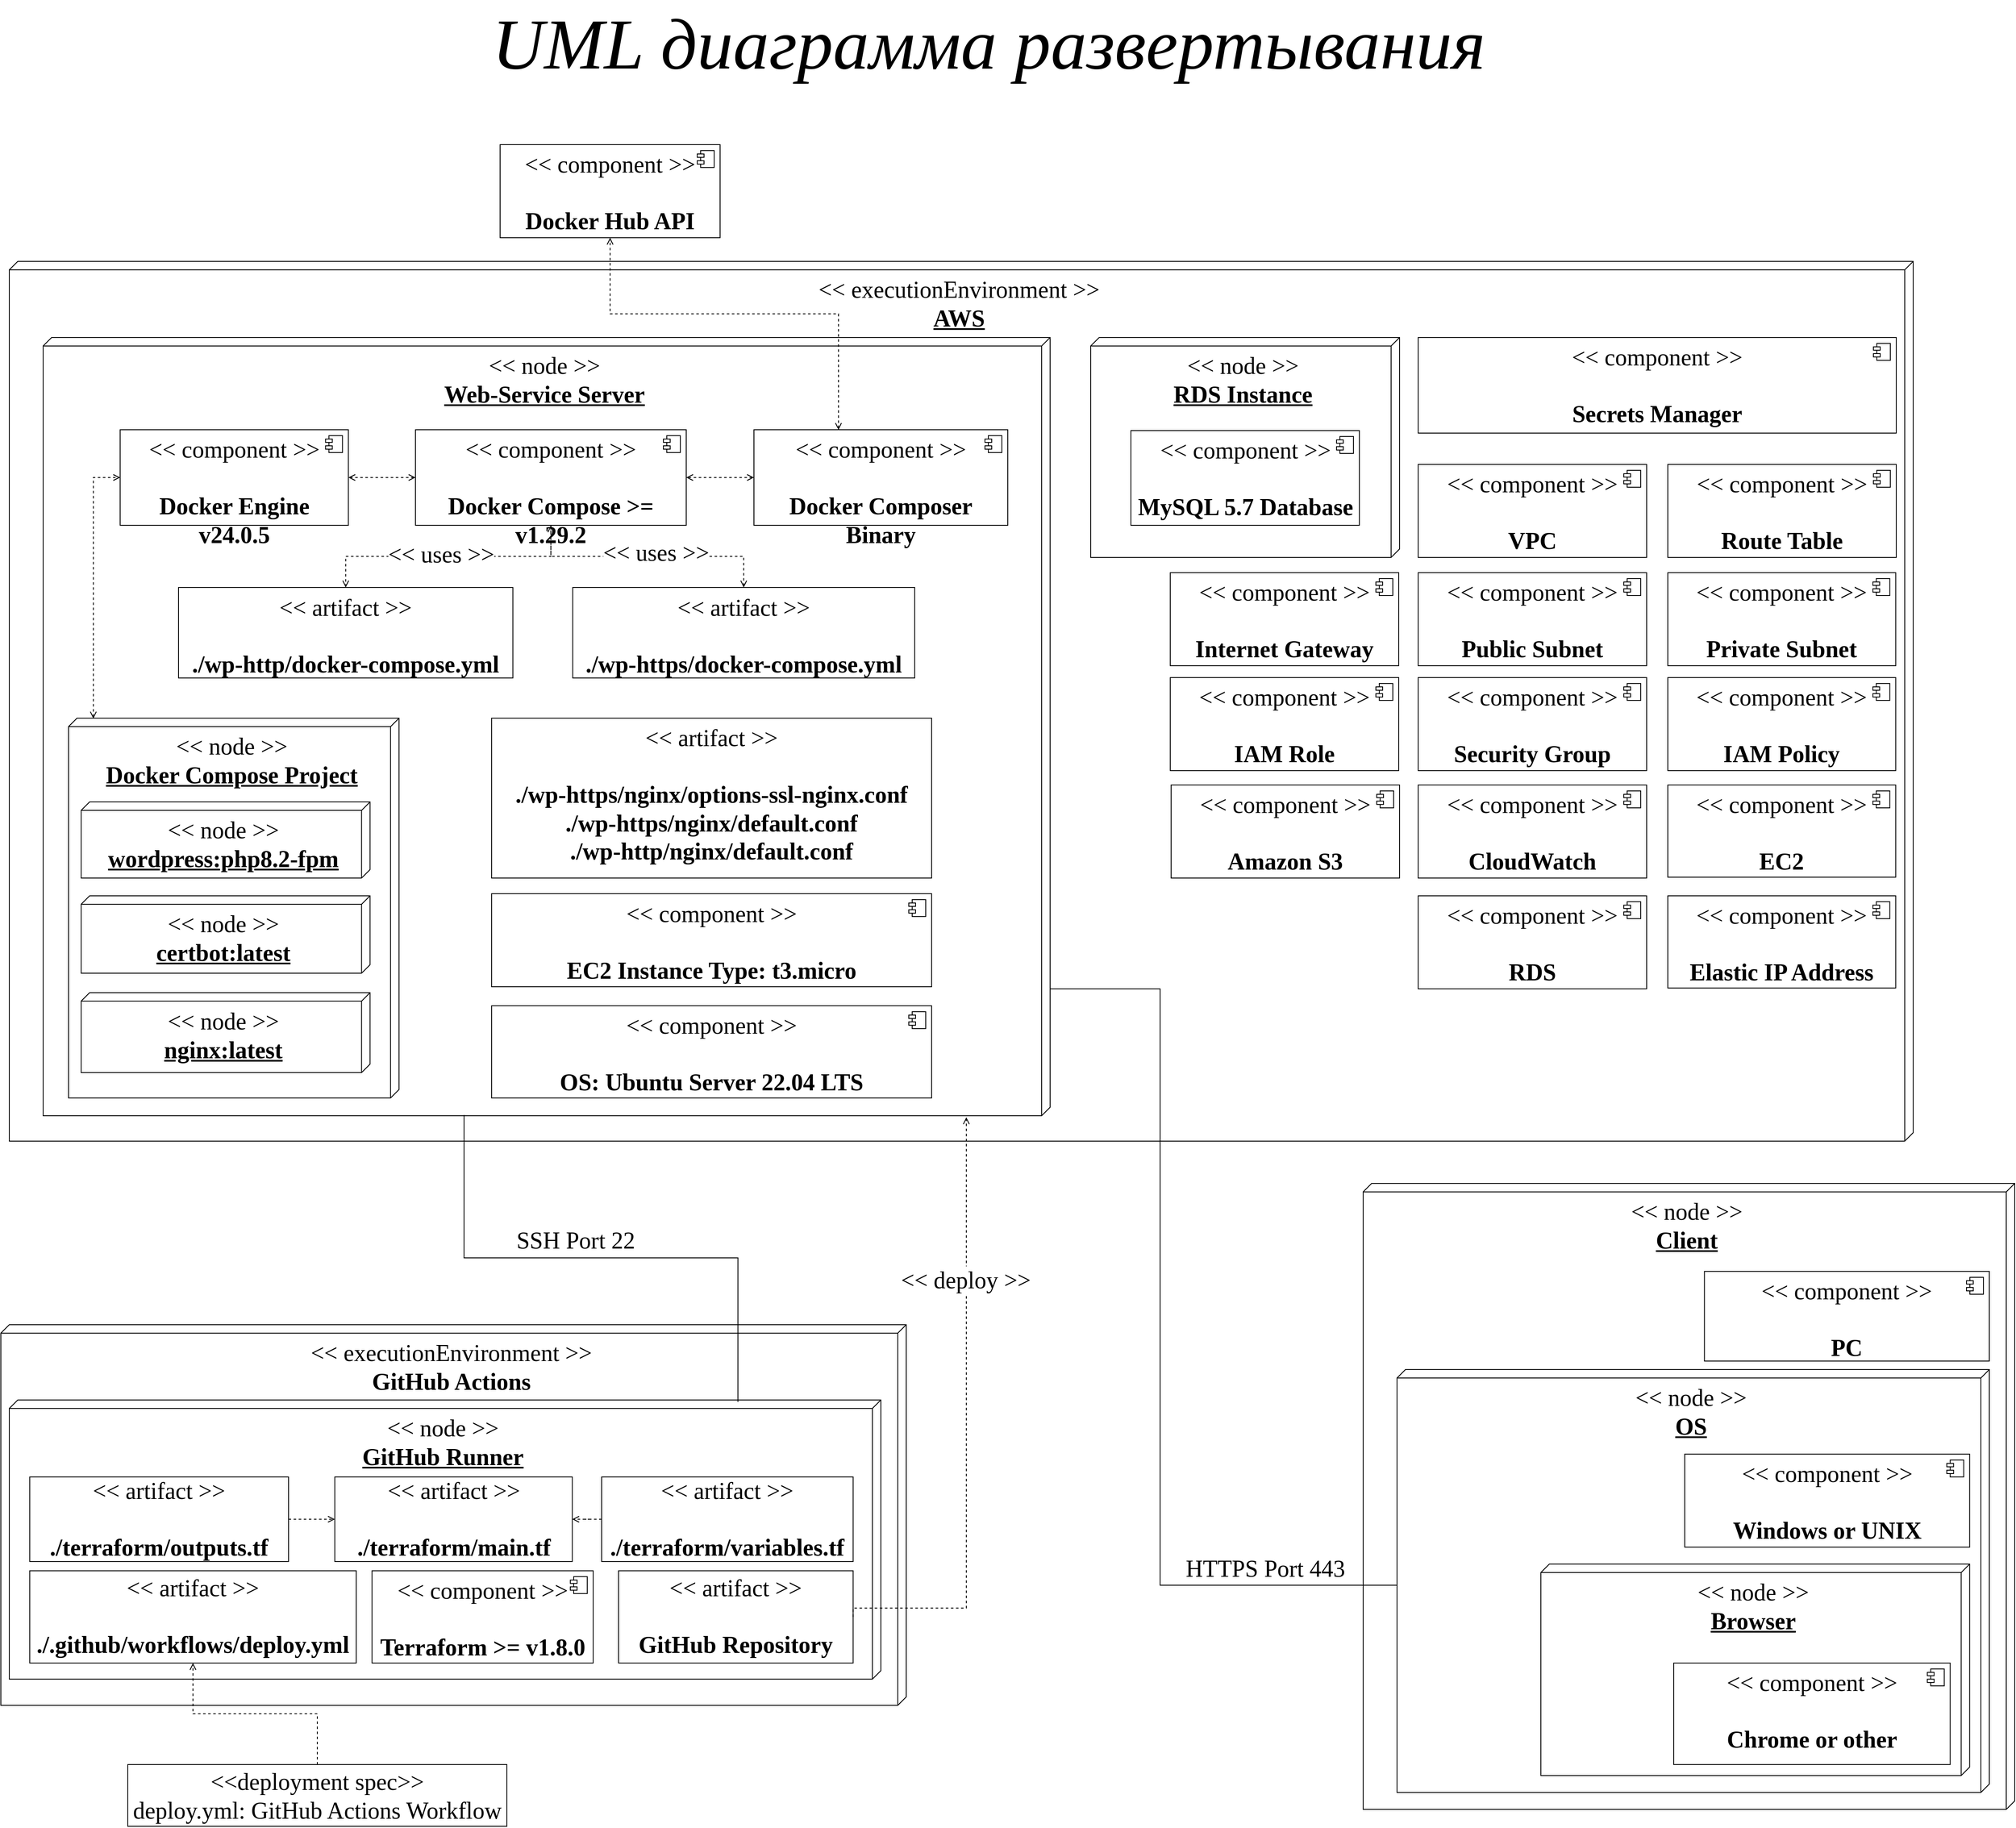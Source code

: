 <mxfile version="24.4.0" type="device">
  <diagram name="Страница — 1" id="VIXsuSBS1pq1h5ZDgpOF">
    <mxGraphModel dx="5371" dy="2189" grid="1" gridSize="10" guides="1" tooltips="1" connect="1" arrows="1" fold="1" page="1" pageScale="1" pageWidth="3300" pageHeight="2339" math="0" shadow="0">
      <root>
        <mxCell id="0" />
        <mxCell id="1" parent="0" />
        <mxCell id="cu2WuebdA3qUPu9hs7ft-30" value="&amp;lt;&amp;lt; executionEnvironment &amp;gt;&amp;gt;&lt;div style=&quot;font-size: 28px;&quot;&gt;&lt;b style=&quot;font-size: 28px;&quot;&gt;GitHub Actions&lt;/b&gt;&lt;/div&gt;" style="verticalAlign=top;align=center;shape=cube;size=10;direction=south;fontStyle=0;html=1;boundedLbl=1;spacingLeft=5;whiteSpace=wrap;fontFamily=GOST type B;fontSize=28;" parent="1" vertex="1">
          <mxGeometry x="483" y="1645" width="1070" height="450" as="geometry" />
        </mxCell>
        <mxCell id="cu2WuebdA3qUPu9hs7ft-31" value="&amp;lt;&amp;lt; node &amp;gt;&amp;gt;&lt;div style=&quot;font-size: 28px;&quot;&gt;&lt;b style=&quot;font-size: 28px;&quot;&gt;&lt;u style=&quot;font-size: 28px;&quot;&gt;GitHub Runner&lt;/u&gt;&lt;/b&gt;&lt;/div&gt;" style="verticalAlign=top;align=center;shape=cube;size=10;direction=south;html=1;boundedLbl=1;spacingLeft=5;whiteSpace=wrap;fontFamily=GOST type B;fontSize=28;" parent="cu2WuebdA3qUPu9hs7ft-30" vertex="1">
          <mxGeometry width="1030" height="330" relative="1" as="geometry">
            <mxPoint x="10" y="89" as="offset" />
          </mxGeometry>
        </mxCell>
        <mxCell id="cu2WuebdA3qUPu9hs7ft-32" value="&amp;lt;&amp;lt; artifact &amp;gt;&amp;gt;&lt;br style=&quot;font-size: 28px;&quot;&gt;&lt;br style=&quot;font-size: 28px;&quot;&gt;&lt;b style=&quot;font-size: 28px;&quot;&gt;./terraform/main.tf&lt;/b&gt;" style="html=1;align=center;verticalAlign=middle;dashed=0;whiteSpace=wrap;fontFamily=GOST type B;fontSize=28;" parent="cu2WuebdA3qUPu9hs7ft-30" vertex="1">
          <mxGeometry x="394.69" y="180" width="280.62" height="100" as="geometry" />
        </mxCell>
        <mxCell id="cu2WuebdA3qUPu9hs7ft-35" value="&amp;lt;&amp;lt; artifact &amp;gt;&amp;gt;&lt;br style=&quot;font-size: 28px;&quot;&gt;&lt;br style=&quot;font-size: 28px;&quot;&gt;&lt;b style=&quot;font-size: 28px;&quot;&gt;./terraform/outputs.tf&lt;/b&gt;" style="html=1;align=center;verticalAlign=middle;dashed=0;whiteSpace=wrap;fontFamily=GOST type B;fontSize=28;" parent="cu2WuebdA3qUPu9hs7ft-30" vertex="1">
          <mxGeometry x="34.15" y="180" width="305.85" height="100" as="geometry" />
        </mxCell>
        <mxCell id="cu2WuebdA3qUPu9hs7ft-36" value="&amp;lt;&amp;lt; artifact &amp;gt;&amp;gt;&lt;br style=&quot;font-size: 28px;&quot;&gt;&lt;br style=&quot;font-size: 28px;&quot;&gt;&lt;b style=&quot;font-size: 28px;&quot;&gt;./terraform/variables.tf&lt;/b&gt;" style="html=1;align=center;verticalAlign=middle;dashed=0;whiteSpace=wrap;fontFamily=GOST type B;fontSize=28;" parent="cu2WuebdA3qUPu9hs7ft-30" vertex="1">
          <mxGeometry x="710" y="180" width="297.23" height="100" as="geometry" />
        </mxCell>
        <mxCell id="cu2WuebdA3qUPu9hs7ft-37" value="&amp;lt;&amp;lt; artifact &amp;gt;&amp;gt;&lt;br style=&quot;font-size: 28px;&quot;&gt;&lt;br style=&quot;font-size: 28px;&quot;&gt;&lt;b style=&quot;font-size: 28px;&quot;&gt;./.github/workflows/deploy.yml&lt;/b&gt;" style="html=1;align=center;verticalAlign=middle;dashed=0;whiteSpace=wrap;fontFamily=GOST type B;fontSize=28;" parent="cu2WuebdA3qUPu9hs7ft-30" vertex="1">
          <mxGeometry x="34.15" y="290.9" width="385.85" height="109.1" as="geometry" />
        </mxCell>
        <mxCell id="cu2WuebdA3qUPu9hs7ft-38" style="edgeStyle=orthogonalEdgeStyle;rounded=0;orthogonalLoop=1;jettySize=auto;html=1;exitX=0;exitY=0.5;exitDx=0;exitDy=0;endArrow=open;endFill=0;dashed=1;fontFamily=GOST type B;fontSize=28;" parent="cu2WuebdA3qUPu9hs7ft-30" source="cu2WuebdA3qUPu9hs7ft-36" target="cu2WuebdA3qUPu9hs7ft-32" edge="1">
          <mxGeometry relative="1" as="geometry">
            <mxPoint x="497.907" y="461.286" as="sourcePoint" />
            <mxPoint x="497.907" y="323.247" as="targetPoint" />
          </mxGeometry>
        </mxCell>
        <mxCell id="cu2WuebdA3qUPu9hs7ft-39" style="edgeStyle=orthogonalEdgeStyle;rounded=0;orthogonalLoop=1;jettySize=auto;html=1;exitX=1;exitY=0.5;exitDx=0;exitDy=0;endArrow=open;endFill=0;dashed=1;entryX=0;entryY=0.5;entryDx=0;entryDy=0;fontFamily=GOST type B;fontSize=28;" parent="cu2WuebdA3qUPu9hs7ft-30" source="cu2WuebdA3qUPu9hs7ft-35" target="cu2WuebdA3qUPu9hs7ft-32" edge="1">
          <mxGeometry relative="1" as="geometry">
            <mxPoint x="726.173" y="214.349" as="sourcePoint" />
            <mxPoint x="676.24" y="214.349" as="targetPoint" />
          </mxGeometry>
        </mxCell>
        <mxCell id="cu2WuebdA3qUPu9hs7ft-50" value="&amp;lt;&amp;lt; artifact &amp;gt;&amp;gt;&lt;br style=&quot;font-size: 28px;&quot;&gt;&lt;br style=&quot;font-size: 28px;&quot;&gt;&lt;b style=&quot;font-size: 28px;&quot;&gt;GitHub Repository&lt;/b&gt;" style="html=1;align=center;verticalAlign=middle;dashed=0;whiteSpace=wrap;fontFamily=GOST type B;fontSize=28;" parent="cu2WuebdA3qUPu9hs7ft-30" vertex="1">
          <mxGeometry x="730" y="290.9" width="277.22" height="109.1" as="geometry" />
        </mxCell>
        <mxCell id="cu2WuebdA3qUPu9hs7ft-108" value="&amp;lt;&amp;lt; component &amp;gt;&amp;gt;&lt;div&gt;&lt;br&gt;&lt;div style=&quot;font-size: 28px;&quot;&gt;&lt;b style=&quot;font-size: 28px;&quot;&gt;Terraform &amp;gt;= v1.8.0&lt;/b&gt;&lt;/div&gt;&lt;/div&gt;" style="html=1;dropTarget=0;whiteSpace=wrap;fontFamily=GOST type B;fontSize=28;verticalAlign=top;" parent="cu2WuebdA3qUPu9hs7ft-30" vertex="1">
          <mxGeometry x="438.68" y="290.9" width="261.32" height="109.1" as="geometry" />
        </mxCell>
        <mxCell id="cu2WuebdA3qUPu9hs7ft-109" value="" style="shape=module;jettyWidth=8;jettyHeight=4;fontFamily=GOST type B;fontSize=28;verticalAlign=top;" parent="cu2WuebdA3qUPu9hs7ft-108" vertex="1">
          <mxGeometry x="1" width="20" height="20" relative="1" as="geometry">
            <mxPoint x="-27" y="7" as="offset" />
          </mxGeometry>
        </mxCell>
        <mxCell id="cu2WuebdA3qUPu9hs7ft-34" value="&amp;lt;&amp;lt;deployment spec&amp;gt;&amp;gt;&lt;br style=&quot;font-size: 28px;&quot;&gt;deploy.yml: GitHub Actions Workflow" style="html=1;align=center;verticalAlign=middle;dashed=0;whiteSpace=wrap;fontFamily=GOST type B;fontSize=28;" parent="1" vertex="1">
          <mxGeometry x="633" y="2165" width="448" height="73" as="geometry" />
        </mxCell>
        <mxCell id="cu2WuebdA3qUPu9hs7ft-33" style="edgeStyle=orthogonalEdgeStyle;rounded=0;orthogonalLoop=1;jettySize=auto;html=1;exitX=0.5;exitY=0;exitDx=0;exitDy=0;endArrow=open;endFill=0;dashed=1;fontSize=28;fontFamily=GOST type B;" parent="1" source="cu2WuebdA3qUPu9hs7ft-34" target="cu2WuebdA3qUPu9hs7ft-37" edge="1">
          <mxGeometry relative="1" as="geometry" />
        </mxCell>
        <mxCell id="cu2WuebdA3qUPu9hs7ft-111" value="&lt;font style=&quot;font-size: 28px;&quot;&gt;SSH Port 22&lt;/font&gt;" style="edgeLabel;html=1;align=center;verticalAlign=middle;resizable=0;points=[];fontSize=28;fontFamily=GOST type B;" parent="1" vertex="1" connectable="0">
          <mxGeometry x="1158.851" y="1540.0" as="geometry">
            <mxPoint x="3" y="5" as="offset" />
          </mxGeometry>
        </mxCell>
        <mxCell id="cu2WuebdA3qUPu9hs7ft-135" value="&amp;lt;&amp;lt; node &amp;gt;&amp;gt;&lt;div style=&quot;font-size: 28px;&quot;&gt;&lt;b style=&quot;font-size: 28px;&quot;&gt;&lt;u style=&quot;font-size: 28px;&quot;&gt;Client&lt;/u&gt;&lt;/b&gt;&lt;/div&gt;" style="verticalAlign=top;align=center;shape=cube;size=10;direction=south;html=1;boundedLbl=1;spacingLeft=5;whiteSpace=wrap;fontFamily=GOST type B;fontSize=28;" parent="1" vertex="1">
          <mxGeometry x="2093" y="1478" width="770" height="740" as="geometry" />
        </mxCell>
        <mxCell id="cu2WuebdA3qUPu9hs7ft-136" value="&amp;lt;&amp;lt; component &amp;gt;&amp;gt;&lt;div style=&quot;font-size: 28px;&quot;&gt;&lt;b style=&quot;font-size: 28px;&quot;&gt;&lt;br&gt;PC&lt;/b&gt;&lt;/div&gt;" style="html=1;dropTarget=0;whiteSpace=wrap;fontFamily=GOST type B;fontSize=28;verticalAlign=top;" parent="1" vertex="1">
          <mxGeometry x="2496.28" y="1582" width="336.72" height="106" as="geometry" />
        </mxCell>
        <mxCell id="cu2WuebdA3qUPu9hs7ft-137" value="" style="shape=module;jettyWidth=8;jettyHeight=4;fontFamily=GOST type B;fontSize=28;verticalAlign=top;" parent="cu2WuebdA3qUPu9hs7ft-136" vertex="1">
          <mxGeometry x="1" width="20" height="20" relative="1" as="geometry">
            <mxPoint x="-27" y="7" as="offset" />
          </mxGeometry>
        </mxCell>
        <mxCell id="cu2WuebdA3qUPu9hs7ft-138" value="&amp;lt;&amp;lt; node &amp;gt;&amp;gt;&lt;div style=&quot;font-size: 28px;&quot;&gt;&lt;b style=&quot;font-size: 28px;&quot;&gt;&lt;u style=&quot;font-size: 28px;&quot;&gt;OS&lt;/u&gt;&lt;/b&gt;&lt;/div&gt;" style="verticalAlign=top;align=center;shape=cube;size=10;direction=south;html=1;boundedLbl=1;spacingLeft=5;whiteSpace=wrap;fontFamily=GOST type B;fontSize=28;" parent="1" vertex="1">
          <mxGeometry x="2133" y="1698" width="700" height="500" as="geometry" />
        </mxCell>
        <mxCell id="cu2WuebdA3qUPu9hs7ft-139" value="&amp;lt;&amp;lt; component &amp;gt;&amp;gt;&lt;div&gt;&lt;br&gt;&lt;div style=&quot;font-size: 28px;&quot;&gt;&lt;b style=&quot;font-size: 28px;&quot;&gt;Windows or UNIX&lt;/b&gt;&lt;/div&gt;&lt;/div&gt;" style="html=1;dropTarget=0;whiteSpace=wrap;fontFamily=GOST type B;fontSize=28;verticalAlign=top;" parent="1" vertex="1">
          <mxGeometry x="2473" y="1798" width="336.72" height="110" as="geometry" />
        </mxCell>
        <mxCell id="cu2WuebdA3qUPu9hs7ft-140" value="" style="shape=module;jettyWidth=8;jettyHeight=4;fontFamily=GOST type B;fontSize=28;verticalAlign=top;" parent="cu2WuebdA3qUPu9hs7ft-139" vertex="1">
          <mxGeometry x="1" width="20" height="20" relative="1" as="geometry">
            <mxPoint x="-27" y="7" as="offset" />
          </mxGeometry>
        </mxCell>
        <mxCell id="cu2WuebdA3qUPu9hs7ft-141" value="&amp;lt;&amp;lt; node &amp;gt;&amp;gt;&lt;div style=&quot;font-size: 28px;&quot;&gt;&lt;b style=&quot;font-size: 28px;&quot;&gt;&lt;u style=&quot;font-size: 28px;&quot;&gt;Browser&lt;/u&gt;&lt;/b&gt;&lt;/div&gt;" style="verticalAlign=top;align=center;shape=cube;size=10;direction=south;html=1;boundedLbl=1;spacingLeft=5;whiteSpace=wrap;fontFamily=GOST type B;fontSize=28;" parent="1" vertex="1">
          <mxGeometry x="2303" y="1928" width="506.72" height="250" as="geometry" />
        </mxCell>
        <mxCell id="cu2WuebdA3qUPu9hs7ft-142" value="&amp;lt;&amp;lt; component &amp;gt;&amp;gt;&lt;div style=&quot;font-size: 28px;&quot;&gt;&lt;br&gt;&lt;/div&gt;&lt;div style=&quot;font-size: 28px;&quot;&gt;&lt;b&gt;Chrome or other&lt;/b&gt;&lt;/div&gt;" style="html=1;dropTarget=0;whiteSpace=wrap;fontFamily=GOST type B;fontSize=28;verticalAlign=top;" parent="1" vertex="1">
          <mxGeometry x="2460" y="2045" width="326.72" height="120" as="geometry" />
        </mxCell>
        <mxCell id="cu2WuebdA3qUPu9hs7ft-143" value="" style="shape=module;jettyWidth=8;jettyHeight=4;fontFamily=GOST type B;fontSize=28;verticalAlign=top;" parent="cu2WuebdA3qUPu9hs7ft-142" vertex="1">
          <mxGeometry x="1" width="20" height="20" relative="1" as="geometry">
            <mxPoint x="-27" y="7" as="offset" />
          </mxGeometry>
        </mxCell>
        <mxCell id="cu2WuebdA3qUPu9hs7ft-145" value="&lt;font style=&quot;font-size: 28px;&quot;&gt;HTTPS Port 443&lt;/font&gt;" style="edgeLabel;html=1;align=center;verticalAlign=middle;resizable=0;points=[];fontSize=28;fontFamily=GOST type B;" parent="1" vertex="1" connectable="0">
          <mxGeometry x="1993.001" y="1937.0" as="geometry">
            <mxPoint x="-16" y="-4" as="offset" />
          </mxGeometry>
        </mxCell>
        <mxCell id="cu2WuebdA3qUPu9hs7ft-184" value="&lt;font style=&quot;font-size: 85px;&quot;&gt;&lt;i style=&quot;font-size: 85px;&quot;&gt;&lt;span style=&quot;font-size: 85px;&quot;&gt;UML диаграмма развертывания&lt;/span&gt;&lt;/i&gt;&lt;/font&gt;" style="edgeLabel;html=1;align=center;verticalAlign=middle;resizable=0;points=[];fontSize=85;fontFamily=GOST type B;fontStyle=0" parent="1" vertex="1" connectable="0">
          <mxGeometry x="1650.001" y="130.0" as="geometry" />
        </mxCell>
        <mxCell id="bVE5dfZladMgN1b7Eggr-86" value="&amp;lt;&amp;lt; executionEnvironment &amp;gt;&amp;gt;&lt;div style=&quot;font-size: 28px;&quot;&gt;&lt;b style=&quot;font-size: 28px;&quot;&gt;&lt;u style=&quot;font-size: 28px;&quot;&gt;AWS&lt;/u&gt;&lt;/b&gt;&lt;/div&gt;" style="verticalAlign=top;align=center;shape=cube;size=10;direction=south;html=1;boundedLbl=1;spacingLeft=5;whiteSpace=wrap;fontFamily=GOST type B;fontSize=28;" parent="1" vertex="1">
          <mxGeometry x="493" y="388" width="2250" height="1040" as="geometry" />
        </mxCell>
        <mxCell id="bVE5dfZladMgN1b7Eggr-87" value="&amp;lt;&amp;lt; node &amp;gt;&amp;gt;&lt;div style=&quot;font-size: 28px;&quot;&gt;&lt;b style=&quot;font-size: 28px;&quot;&gt;&lt;u style=&quot;font-size: 28px;&quot;&gt;Web-Service Server&lt;/u&gt;&lt;/b&gt;&lt;/div&gt;" style="verticalAlign=top;align=center;shape=cube;size=10;direction=south;html=1;boundedLbl=1;spacingLeft=5;whiteSpace=wrap;fontFamily=GOST type B;fontSize=28;" parent="1" vertex="1">
          <mxGeometry x="533" y="478" width="1190" height="920" as="geometry" />
        </mxCell>
        <mxCell id="bVE5dfZladMgN1b7Eggr-88" value="&amp;lt;&amp;lt; component &amp;gt;&amp;gt;&lt;div&gt;&lt;br&gt;&lt;div style=&quot;&quot;&gt;&lt;b style=&quot;font-size: 28px;&quot;&gt;Docker Engine v&lt;/b&gt;&lt;span style=&quot;background-color: initial;&quot;&gt;&lt;b&gt;24.0.5&lt;/b&gt;&lt;/span&gt;&lt;/div&gt;&lt;/div&gt;" style="html=1;dropTarget=0;whiteSpace=wrap;fontFamily=GOST type B;fontSize=28;verticalAlign=top;" parent="1" vertex="1">
          <mxGeometry x="624" y="587" width="269.72" height="113" as="geometry" />
        </mxCell>
        <mxCell id="bVE5dfZladMgN1b7Eggr-89" value="" style="shape=module;jettyWidth=8;jettyHeight=4;fontFamily=GOST type B;fontSize=28;verticalAlign=top;" parent="bVE5dfZladMgN1b7Eggr-88" vertex="1">
          <mxGeometry x="1" width="20" height="20" relative="1" as="geometry">
            <mxPoint x="-27" y="7" as="offset" />
          </mxGeometry>
        </mxCell>
        <mxCell id="bVE5dfZladMgN1b7Eggr-90" value="&amp;lt;&amp;lt; component &amp;gt;&amp;gt;&lt;div&gt;&lt;br&gt;&lt;div style=&quot;&quot;&gt;&lt;b style=&quot;font-size: 28px;&quot;&gt;Docker Compose &amp;gt;= v&lt;/b&gt;&lt;span style=&quot;background-color: initial;&quot;&gt;&lt;b&gt;1.29.2&lt;/b&gt;&lt;/span&gt;&lt;/div&gt;&lt;/div&gt;" style="html=1;dropTarget=0;whiteSpace=wrap;fontFamily=GOST type B;fontSize=28;verticalAlign=top;" parent="1" vertex="1">
          <mxGeometry x="973" y="587" width="320" height="113" as="geometry" />
        </mxCell>
        <mxCell id="bVE5dfZladMgN1b7Eggr-91" value="" style="shape=module;jettyWidth=8;jettyHeight=4;fontFamily=GOST type B;fontSize=28;verticalAlign=top;" parent="bVE5dfZladMgN1b7Eggr-90" vertex="1">
          <mxGeometry x="1" width="20" height="20" relative="1" as="geometry">
            <mxPoint x="-27" y="7" as="offset" />
          </mxGeometry>
        </mxCell>
        <mxCell id="bVE5dfZladMgN1b7Eggr-92" value="&amp;lt;&amp;lt; component &amp;gt;&amp;gt;&lt;div&gt;&lt;br&gt;&lt;div style=&quot;font-size: 28px;&quot;&gt;&lt;b style=&quot;font-size: 28px;&quot;&gt;Docker Composer Binary&lt;/b&gt;&lt;/div&gt;&lt;/div&gt;" style="html=1;dropTarget=0;whiteSpace=wrap;fontFamily=GOST type B;fontSize=28;verticalAlign=top;" parent="1" vertex="1">
          <mxGeometry x="1373" y="587" width="300" height="113" as="geometry" />
        </mxCell>
        <mxCell id="bVE5dfZladMgN1b7Eggr-93" value="" style="shape=module;jettyWidth=8;jettyHeight=4;fontFamily=GOST type B;fontSize=28;verticalAlign=top;" parent="bVE5dfZladMgN1b7Eggr-92" vertex="1">
          <mxGeometry x="1" width="20" height="20" relative="1" as="geometry">
            <mxPoint x="-27" y="7" as="offset" />
          </mxGeometry>
        </mxCell>
        <mxCell id="bVE5dfZladMgN1b7Eggr-94" value="&amp;lt;&amp;lt; artifact &amp;gt;&amp;gt;&lt;br style=&quot;font-size: 28px;&quot;&gt;&lt;br style=&quot;font-size: 28px;&quot;&gt;&lt;b style=&quot;font-size: 28px;&quot;&gt;./wp-https/docker-compose.yml&lt;/b&gt;" style="html=1;align=center;verticalAlign=top;dashed=0;whiteSpace=wrap;fontFamily=GOST type B;fontSize=28;" parent="1" vertex="1">
          <mxGeometry x="1158.85" y="773.5" width="404.15" height="107" as="geometry" />
        </mxCell>
        <mxCell id="bVE5dfZladMgN1b7Eggr-95" value="&amp;lt;&amp;lt; artifact &amp;gt;&amp;gt;&lt;br style=&quot;font-size: 28px;&quot;&gt;&lt;br style=&quot;font-size: 28px;&quot;&gt;&lt;b style=&quot;font-size: 28px;&quot;&gt;./wp-http/docker-compose.yml&lt;/b&gt;" style="html=1;align=center;verticalAlign=top;dashed=0;whiteSpace=wrap;fontFamily=GOST type B;fontSize=28;" parent="1" vertex="1">
          <mxGeometry x="693" y="773.5" width="395.13" height="107" as="geometry" />
        </mxCell>
        <mxCell id="bVE5dfZladMgN1b7Eggr-96" style="edgeStyle=orthogonalEdgeStyle;rounded=0;orthogonalLoop=1;jettySize=auto;html=1;exitX=0.5;exitY=1;exitDx=0;exitDy=0;endArrow=open;endFill=0;dashed=1;entryX=0.5;entryY=0;entryDx=0;entryDy=0;fontSize=28;fontFamily=GOST type B;" parent="1" source="bVE5dfZladMgN1b7Eggr-90" target="bVE5dfZladMgN1b7Eggr-95" edge="1">
          <mxGeometry relative="1" as="geometry">
            <mxPoint x="369.233" y="1439" as="sourcePoint" />
            <mxPoint x="705.833" y="819" as="targetPoint" />
          </mxGeometry>
        </mxCell>
        <mxCell id="bVE5dfZladMgN1b7Eggr-97" style="edgeStyle=orthogonalEdgeStyle;rounded=0;orthogonalLoop=1;jettySize=auto;html=1;exitX=0.5;exitY=1;exitDx=0;exitDy=0;endArrow=open;endFill=0;dashed=1;entryX=0.5;entryY=0;entryDx=0;entryDy=0;fontSize=28;fontFamily=GOST type B;startArrow=open;startFill=0;" parent="1" source="bVE5dfZladMgN1b7Eggr-90" target="bVE5dfZladMgN1b7Eggr-94" edge="1">
          <mxGeometry relative="1" as="geometry">
            <mxPoint x="1036.573" y="729" as="sourcePoint" />
            <mxPoint x="935.659" y="809" as="targetPoint" />
          </mxGeometry>
        </mxCell>
        <mxCell id="bVE5dfZladMgN1b7Eggr-98" value="&lt;font style=&quot;font-size: 28px;&quot;&gt;&amp;lt;&amp;lt; uses &amp;gt;&amp;gt;&lt;/font&gt;" style="edgeLabel;html=1;align=center;verticalAlign=middle;resizable=0;points=[];fontSize=28;fontFamily=GOST type B;" parent="bVE5dfZladMgN1b7Eggr-97" vertex="1" connectable="0">
          <mxGeometry x="-0.294" relative="1" as="geometry">
            <mxPoint x="-200" y="-3" as="offset" />
          </mxGeometry>
        </mxCell>
        <mxCell id="bVE5dfZladMgN1b7Eggr-99" style="edgeStyle=orthogonalEdgeStyle;rounded=0;orthogonalLoop=1;jettySize=auto;html=1;endArrow=open;endFill=0;dashed=1;fontSize=28;fontFamily=GOST type B;startArrow=open;startFill=0;" parent="1" source="bVE5dfZladMgN1b7Eggr-90" target="bVE5dfZladMgN1b7Eggr-88" edge="1">
          <mxGeometry relative="1" as="geometry">
            <mxPoint x="1036.573" y="729" as="sourcePoint" />
            <mxPoint x="935.659" y="809" as="targetPoint" />
          </mxGeometry>
        </mxCell>
        <mxCell id="bVE5dfZladMgN1b7Eggr-100" style="edgeStyle=orthogonalEdgeStyle;rounded=0;orthogonalLoop=1;jettySize=auto;html=1;endArrow=open;endFill=0;dashed=1;exitX=0;exitY=0.5;exitDx=0;exitDy=0;fontSize=28;fontFamily=GOST type B;startArrow=open;startFill=0;" parent="1" source="bVE5dfZladMgN1b7Eggr-92" target="bVE5dfZladMgN1b7Eggr-90" edge="1">
          <mxGeometry relative="1" as="geometry">
            <mxPoint x="1212.361" y="639" as="sourcePoint" />
            <mxPoint x="1212.361" y="407" as="targetPoint" />
          </mxGeometry>
        </mxCell>
        <mxCell id="bVE5dfZladMgN1b7Eggr-101" value="&amp;lt;&amp;lt; node&amp;nbsp;&amp;gt;&amp;gt;&lt;div style=&quot;font-size: 28px;&quot;&gt;&lt;b style=&quot;font-size: 28px;&quot;&gt;&lt;u style=&quot;font-size: 28px;&quot;&gt;Docker Compose Project&lt;/u&gt;&lt;/b&gt;&lt;/div&gt;" style="verticalAlign=top;align=center;shape=cube;size=10;direction=south;html=1;boundedLbl=1;spacingLeft=5;whiteSpace=wrap;fontFamily=GOST type B;fontSize=28;" parent="1" vertex="1">
          <mxGeometry x="563" y="928" width="390.58" height="449" as="geometry" />
        </mxCell>
        <mxCell id="bVE5dfZladMgN1b7Eggr-102" value="&amp;lt;&amp;lt; node &amp;gt;&amp;gt;&lt;div style=&quot;font-size: 28px;&quot;&gt;&lt;b style=&quot;font-size: 28px;&quot;&gt;&lt;u style=&quot;font-size: 28px;&quot;&gt;wordpress:php8.2-fpm&lt;/u&gt;&lt;/b&gt;&lt;/div&gt;" style="verticalAlign=top;align=center;shape=cube;size=10;direction=south;html=1;boundedLbl=1;spacingLeft=5;whiteSpace=wrap;fontFamily=GOST type B;fontSize=28;" parent="1" vertex="1">
          <mxGeometry x="577.9" y="1027" width="341.4" height="90" as="geometry" />
        </mxCell>
        <mxCell id="bVE5dfZladMgN1b7Eggr-103" value="&amp;lt;&amp;lt; node&amp;nbsp;&amp;gt;&amp;gt;&lt;div style=&quot;font-size: 28px;&quot;&gt;&lt;b style=&quot;font-size: 28px;&quot;&gt;&lt;u style=&quot;font-size: 28px;&quot;&gt;certbot:latest&lt;/u&gt;&lt;/b&gt;&lt;/div&gt;" style="verticalAlign=top;align=center;shape=cube;size=10;direction=south;html=1;boundedLbl=1;spacingLeft=5;whiteSpace=wrap;fontFamily=GOST type B;fontSize=28;" parent="1" vertex="1">
          <mxGeometry x="577.9" y="1138" width="341.4" height="91.5" as="geometry" />
        </mxCell>
        <mxCell id="bVE5dfZladMgN1b7Eggr-104" value="&amp;lt;&amp;lt; node&amp;nbsp;&amp;gt;&amp;gt;&lt;div style=&quot;font-size: 28px;&quot;&gt;&lt;b style=&quot;font-size: 28px;&quot;&gt;&lt;u style=&quot;font-size: 28px;&quot;&gt;nginx:latest&lt;/u&gt;&lt;/b&gt;&lt;/div&gt;" style="verticalAlign=top;align=center;shape=cube;size=10;direction=south;html=1;boundedLbl=1;spacingLeft=5;whiteSpace=wrap;fontFamily=GOST type B;fontSize=28;" parent="1" vertex="1">
          <mxGeometry x="577.9" y="1252.5" width="341.4" height="94.5" as="geometry" />
        </mxCell>
        <mxCell id="bVE5dfZladMgN1b7Eggr-105" style="edgeStyle=orthogonalEdgeStyle;rounded=0;orthogonalLoop=1;jettySize=auto;html=1;endArrow=open;endFill=0;dashed=1;exitX=0.001;exitY=0.925;exitDx=0;exitDy=0;exitPerimeter=0;fontSize=28;fontFamily=GOST type B;entryX=0;entryY=0.5;entryDx=0;entryDy=0;startArrow=open;startFill=0;" parent="1" source="bVE5dfZladMgN1b7Eggr-101" target="bVE5dfZladMgN1b7Eggr-88" edge="1">
          <mxGeometry relative="1" as="geometry">
            <mxPoint x="824.978" y="899" as="sourcePoint" />
            <mxPoint x="783" y="678" as="targetPoint" />
            <Array as="points" />
          </mxGeometry>
        </mxCell>
        <mxCell id="bVE5dfZladMgN1b7Eggr-106" value="&amp;lt;&amp;lt; component &amp;gt;&amp;gt;&lt;br style=&quot;font-size: 28px;&quot;&gt;&lt;br style=&quot;font-size: 28px;&quot;&gt;&lt;div style=&quot;font-size: 28px;&quot;&gt;&lt;b style=&quot;font-size: 28px;&quot;&gt;EC2 Instance Type: t3.micro&lt;/b&gt;&lt;/div&gt;" style="html=1;dropTarget=0;whiteSpace=wrap;fontFamily=GOST type B;fontSize=28;verticalAlign=top;" parent="1" vertex="1">
          <mxGeometry x="1063" y="1135.5" width="520" height="110" as="geometry" />
        </mxCell>
        <mxCell id="bVE5dfZladMgN1b7Eggr-107" value="" style="shape=module;jettyWidth=8;jettyHeight=4;fontFamily=GOST type B;fontSize=28;verticalAlign=top;" parent="bVE5dfZladMgN1b7Eggr-106" vertex="1">
          <mxGeometry x="1" width="20" height="20" relative="1" as="geometry">
            <mxPoint x="-27" y="7" as="offset" />
          </mxGeometry>
        </mxCell>
        <mxCell id="bVE5dfZladMgN1b7Eggr-108" value="&amp;lt;&amp;lt; component &amp;gt;&amp;gt;&lt;br style=&quot;font-size: 28px;&quot;&gt;&lt;br style=&quot;font-size: 28px;&quot;&gt;&lt;div style=&quot;font-size: 28px;&quot;&gt;&lt;b style=&quot;font-size: 28px;&quot;&gt;OS: Ubuntu Server 22.04 LTS&lt;/b&gt;&lt;/div&gt;" style="html=1;dropTarget=0;whiteSpace=wrap;fontFamily=GOST type B;fontSize=28;verticalAlign=top;" parent="1" vertex="1">
          <mxGeometry x="1063" y="1268" width="520" height="109" as="geometry" />
        </mxCell>
        <mxCell id="bVE5dfZladMgN1b7Eggr-109" value="" style="shape=module;jettyWidth=8;jettyHeight=4;fontFamily=GOST type B;fontSize=28;verticalAlign=top;" parent="bVE5dfZladMgN1b7Eggr-108" vertex="1">
          <mxGeometry x="1" width="20" height="20" relative="1" as="geometry">
            <mxPoint x="-27" y="7" as="offset" />
          </mxGeometry>
        </mxCell>
        <mxCell id="bVE5dfZladMgN1b7Eggr-110" value="&lt;font style=&quot;font-size: 28px;&quot;&gt;&amp;lt;&amp;lt; uses &amp;gt;&amp;gt;&lt;/font&gt;" style="edgeLabel;html=1;align=center;verticalAlign=middle;resizable=0;points=[];fontSize=28;fontFamily=GOST type B;" parent="1" vertex="1" connectable="0">
          <mxGeometry x="1256.499" y="731.48" as="geometry" />
        </mxCell>
        <mxCell id="bVE5dfZladMgN1b7Eggr-112" value="&amp;lt;&amp;lt; node &amp;gt;&amp;gt;&lt;div style=&quot;font-size: 28px;&quot;&gt;&lt;b style=&quot;font-size: 28px;&quot;&gt;&lt;u style=&quot;font-size: 28px;&quot;&gt;RDS Instance&lt;/u&gt;&lt;/b&gt;&lt;/div&gt;" style="verticalAlign=top;align=center;shape=cube;size=10;direction=south;html=1;boundedLbl=1;spacingLeft=5;whiteSpace=wrap;fontFamily=GOST type B;fontSize=28;" parent="1" vertex="1">
          <mxGeometry x="1771" y="478" width="365" height="260" as="geometry" />
        </mxCell>
        <mxCell id="bVE5dfZladMgN1b7Eggr-113" value="&amp;lt;&amp;lt; component &amp;gt;&amp;gt;&lt;div&gt;&lt;br&gt;&lt;div style=&quot;font-size: 28px;&quot;&gt;&lt;b style=&quot;font-size: 28px;&quot;&gt;Docker Hub API&lt;/b&gt;&lt;/div&gt;&lt;/div&gt;" style="html=1;dropTarget=0;whiteSpace=wrap;fontFamily=GOST type B;fontSize=28;verticalAlign=top;" parent="1" vertex="1">
          <mxGeometry x="1073.0" y="250" width="260" height="110" as="geometry" />
        </mxCell>
        <mxCell id="bVE5dfZladMgN1b7Eggr-114" value="" style="shape=module;jettyWidth=8;jettyHeight=4;fontFamily=GOST type B;fontSize=28;verticalAlign=top;" parent="bVE5dfZladMgN1b7Eggr-113" vertex="1">
          <mxGeometry x="1" width="20" height="20" relative="1" as="geometry">
            <mxPoint x="-27" y="7" as="offset" />
          </mxGeometry>
        </mxCell>
        <mxCell id="bVE5dfZladMgN1b7Eggr-115" style="edgeStyle=orthogonalEdgeStyle;rounded=0;orthogonalLoop=1;jettySize=auto;html=1;endArrow=open;endFill=0;dashed=1;entryX=0.5;entryY=1;entryDx=0;entryDy=0;fontSize=28;fontFamily=GOST type B;exitX=0.333;exitY=0.002;exitDx=0;exitDy=0;exitPerimeter=0;startArrow=open;startFill=0;" parent="1" source="bVE5dfZladMgN1b7Eggr-92" target="bVE5dfZladMgN1b7Eggr-113" edge="1">
          <mxGeometry relative="1" as="geometry">
            <mxPoint x="1473" y="590" as="sourcePoint" />
            <mxPoint x="1184.658" y="696" as="targetPoint" />
            <Array as="points">
              <mxPoint x="1473" y="450" />
              <mxPoint x="1203" y="450" />
            </Array>
          </mxGeometry>
        </mxCell>
        <mxCell id="bVE5dfZladMgN1b7Eggr-116" value="&amp;lt;&amp;lt; component &amp;gt;&amp;gt;&lt;div&gt;&lt;br&gt;&lt;div style=&quot;font-size: 28px;&quot;&gt;&lt;b style=&quot;font-size: 28px;&quot;&gt;MySQL 5.7 Database&lt;/b&gt;&lt;/div&gt;&lt;/div&gt;" style="html=1;dropTarget=0;whiteSpace=wrap;fontFamily=GOST type B;fontSize=28;verticalAlign=top;" parent="1" vertex="1">
          <mxGeometry x="1818.5" y="588" width="270" height="112" as="geometry" />
        </mxCell>
        <mxCell id="bVE5dfZladMgN1b7Eggr-117" value="" style="shape=module;jettyWidth=8;jettyHeight=4;fontFamily=GOST type B;fontSize=28;verticalAlign=top;" parent="bVE5dfZladMgN1b7Eggr-116" vertex="1">
          <mxGeometry x="1" width="20" height="20" relative="1" as="geometry">
            <mxPoint x="-27" y="7" as="offset" />
          </mxGeometry>
        </mxCell>
        <mxCell id="bVE5dfZladMgN1b7Eggr-118" value="&amp;lt;&amp;lt; component &amp;gt;&amp;gt;&lt;div style=&quot;font-size: 28px;&quot;&gt;&lt;b style=&quot;font-size: 28px;&quot;&gt;&lt;br style=&quot;font-size: 28px;&quot;&gt;&lt;/b&gt;&lt;/div&gt;&lt;div style=&quot;font-size: 28px;&quot;&gt;&lt;b style=&quot;font-size: 28px;&quot;&gt;Route Table&lt;/b&gt;&lt;/div&gt;" style="html=1;dropTarget=0;whiteSpace=wrap;fontFamily=GOST type B;fontSize=28;verticalAlign=top;" parent="1" vertex="1">
          <mxGeometry x="2453" y="628" width="270" height="110" as="geometry" />
        </mxCell>
        <mxCell id="bVE5dfZladMgN1b7Eggr-119" value="" style="shape=module;jettyWidth=8;jettyHeight=4;fontFamily=GOST type B;fontSize=28;verticalAlign=top;" parent="bVE5dfZladMgN1b7Eggr-118" vertex="1">
          <mxGeometry x="1" width="20" height="20" relative="1" as="geometry">
            <mxPoint x="-27" y="7" as="offset" />
          </mxGeometry>
        </mxCell>
        <mxCell id="bVE5dfZladMgN1b7Eggr-130" value="&amp;lt;&amp;lt; component &amp;gt;&amp;gt;&lt;div style=&quot;font-size: 28px;&quot;&gt;&lt;b style=&quot;font-size: 28px;&quot;&gt;&lt;br style=&quot;font-size: 28px;&quot;&gt;&lt;/b&gt;&lt;/div&gt;&lt;div style=&quot;font-size: 28px;&quot;&gt;&lt;b style=&quot;font-size: 28px;&quot;&gt;EC2&lt;/b&gt;&lt;/div&gt;" style="html=1;dropTarget=0;whiteSpace=wrap;fontFamily=GOST type B;fontSize=28;verticalAlign=top;" parent="1" vertex="1">
          <mxGeometry x="2453" y="1007" width="269.36" height="109" as="geometry" />
        </mxCell>
        <mxCell id="bVE5dfZladMgN1b7Eggr-131" value="" style="shape=module;jettyWidth=8;jettyHeight=4;fontFamily=GOST type B;fontSize=28;verticalAlign=top;" parent="bVE5dfZladMgN1b7Eggr-130" vertex="1">
          <mxGeometry x="1" width="20" height="20" relative="1" as="geometry">
            <mxPoint x="-27" y="7" as="offset" />
          </mxGeometry>
        </mxCell>
        <mxCell id="bVE5dfZladMgN1b7Eggr-142" value="&amp;lt;&amp;lt; component &amp;gt;&amp;gt;&lt;div&gt;&lt;b style=&quot;background-color: initial;&quot;&gt;&lt;br&gt;&lt;/b&gt;&lt;/div&gt;&lt;div&gt;&lt;b style=&quot;background-color: initial;&quot;&gt;Secrets Manager&lt;/b&gt;&lt;/div&gt;" style="html=1;dropTarget=0;whiteSpace=wrap;fontFamily=GOST type B;fontSize=28;verticalAlign=top;" parent="1" vertex="1">
          <mxGeometry x="2158" y="478" width="565" height="113" as="geometry" />
        </mxCell>
        <mxCell id="bVE5dfZladMgN1b7Eggr-143" value="" style="shape=module;jettyWidth=8;jettyHeight=4;fontFamily=GOST type B;fontSize=28;verticalAlign=top;" parent="bVE5dfZladMgN1b7Eggr-142" vertex="1">
          <mxGeometry x="1" width="20" height="20" relative="1" as="geometry">
            <mxPoint x="-27" y="7" as="offset" />
          </mxGeometry>
        </mxCell>
        <mxCell id="bVE5dfZladMgN1b7Eggr-146" value="&amp;lt;&amp;lt; artifact &amp;gt;&amp;gt;&lt;br style=&quot;font-size: 28px;&quot;&gt;&lt;br style=&quot;font-size: 28px;&quot;&gt;&lt;b style=&quot;font-size: 28px;&quot;&gt;./wp-https/nginx/options-ssl-nginx.conf&lt;/b&gt;&lt;b style=&quot;font-size: 28px;&quot;&gt;&lt;br style=&quot;font-size: 28px;&quot;&gt;&lt;/b&gt;&lt;div style=&quot;font-size: 28px;&quot;&gt;&lt;b style=&quot;font-size: 28px;&quot;&gt;./wp-https/nginx/default.conf&lt;/b&gt;&lt;div style=&quot;font-size: 28px;&quot;&gt;&lt;b style=&quot;font-size: 28px;&quot;&gt;./wp-http/nginx/default.conf&lt;/b&gt;&lt;/div&gt;&lt;/div&gt;" style="html=1;align=center;verticalAlign=top;dashed=0;whiteSpace=wrap;fontFamily=GOST type B;fontSize=28;" parent="1" vertex="1">
          <mxGeometry x="1063" y="928" width="520" height="189" as="geometry" />
        </mxCell>
        <mxCell id="cu2WuebdA3qUPu9hs7ft-144" style="edgeStyle=orthogonalEdgeStyle;rounded=0;orthogonalLoop=1;jettySize=auto;html=1;endArrow=none;endFill=0;exitX=0;exitY=0;exitDx=255;exitDy=700;entryX=0.837;entryY=0;entryDx=0;entryDy=0;entryPerimeter=0;exitPerimeter=0;fontSize=28;fontFamily=GOST type B;" parent="1" source="cu2WuebdA3qUPu9hs7ft-138" target="bVE5dfZladMgN1b7Eggr-87" edge="1">
          <mxGeometry relative="1" as="geometry">
            <mxPoint x="1387" y="1727" as="sourcePoint" />
            <mxPoint x="1559.92" y="1331.16" as="targetPoint" />
            <Array as="points">
              <mxPoint x="1853" y="1953" />
              <mxPoint x="1853" y="1248" />
            </Array>
          </mxGeometry>
        </mxCell>
        <mxCell id="cu2WuebdA3qUPu9hs7ft-110" style="edgeStyle=orthogonalEdgeStyle;rounded=0;orthogonalLoop=1;jettySize=auto;html=1;endArrow=none;endFill=0;exitX=0.007;exitY=0.164;exitDx=0;exitDy=0;entryX=0.999;entryY=0.582;entryDx=0;entryDy=0;entryPerimeter=0;exitPerimeter=0;fontSize=28;fontFamily=GOST type B;" parent="1" source="cu2WuebdA3qUPu9hs7ft-31" target="bVE5dfZladMgN1b7Eggr-87" edge="1">
          <mxGeometry relative="1" as="geometry">
            <mxPoint x="1033" y="1578" as="sourcePoint" />
            <mxPoint x="1203" y="1328" as="targetPoint" />
          </mxGeometry>
        </mxCell>
        <mxCell id="dZBJtB4iivztmbpcv_K5-1" value="&amp;lt;&amp;lt; component &amp;gt;&amp;gt;&lt;div style=&quot;font-size: 28px;&quot;&gt;&lt;b style=&quot;font-size: 28px;&quot;&gt;&lt;br style=&quot;font-size: 28px;&quot;&gt;&lt;/b&gt;&lt;/div&gt;&lt;div style=&quot;font-size: 28px;&quot;&gt;&lt;b&gt;Private Subnet&lt;/b&gt;&lt;/div&gt;" style="html=1;dropTarget=0;whiteSpace=wrap;fontFamily=GOST type B;fontSize=28;verticalAlign=top;" parent="1" vertex="1">
          <mxGeometry x="2453" y="756" width="269.36" height="110" as="geometry" />
        </mxCell>
        <mxCell id="dZBJtB4iivztmbpcv_K5-2" value="" style="shape=module;jettyWidth=8;jettyHeight=4;fontFamily=GOST type B;fontSize=28;verticalAlign=top;" parent="dZBJtB4iivztmbpcv_K5-1" vertex="1">
          <mxGeometry x="1" width="20" height="20" relative="1" as="geometry">
            <mxPoint x="-27" y="7" as="offset" />
          </mxGeometry>
        </mxCell>
        <mxCell id="dZBJtB4iivztmbpcv_K5-3" value="&amp;lt;&amp;lt; component &amp;gt;&amp;gt;&lt;div style=&quot;font-size: 28px;&quot;&gt;&lt;b style=&quot;font-size: 28px;&quot;&gt;&lt;br style=&quot;font-size: 28px;&quot;&gt;&lt;/b&gt;&lt;/div&gt;&lt;div style=&quot;font-size: 28px;&quot;&gt;&lt;b&gt;IAM Policy&lt;/b&gt;&lt;/div&gt;" style="html=1;dropTarget=0;whiteSpace=wrap;fontFamily=GOST type B;fontSize=28;verticalAlign=top;" parent="1" vertex="1">
          <mxGeometry x="2453" y="880" width="269.36" height="110" as="geometry" />
        </mxCell>
        <mxCell id="dZBJtB4iivztmbpcv_K5-4" value="" style="shape=module;jettyWidth=8;jettyHeight=4;fontFamily=GOST type B;fontSize=28;verticalAlign=top;" parent="dZBJtB4iivztmbpcv_K5-3" vertex="1">
          <mxGeometry x="1" width="20" height="20" relative="1" as="geometry">
            <mxPoint x="-27" y="7" as="offset" />
          </mxGeometry>
        </mxCell>
        <mxCell id="dZBJtB4iivztmbpcv_K5-5" value="&amp;lt;&amp;lt; component &amp;gt;&amp;gt;&lt;div style=&quot;font-size: 28px;&quot;&gt;&lt;b style=&quot;font-size: 28px;&quot;&gt;&lt;br style=&quot;font-size: 28px;&quot;&gt;&lt;/b&gt;&lt;/div&gt;&lt;div style=&quot;font-size: 28px;&quot;&gt;&lt;b style=&quot;font-size: 28px;&quot;&gt;Elastic IP Address&lt;/b&gt;&lt;/div&gt;" style="html=1;dropTarget=0;whiteSpace=wrap;fontFamily=GOST type B;fontSize=28;verticalAlign=top;" parent="1" vertex="1">
          <mxGeometry x="2453" y="1138" width="269.36" height="109" as="geometry" />
        </mxCell>
        <mxCell id="dZBJtB4iivztmbpcv_K5-6" value="" style="shape=module;jettyWidth=8;jettyHeight=4;fontFamily=GOST type B;fontSize=28;verticalAlign=top;" parent="dZBJtB4iivztmbpcv_K5-5" vertex="1">
          <mxGeometry x="1" width="20" height="20" relative="1" as="geometry">
            <mxPoint x="-27" y="7" as="offset" />
          </mxGeometry>
        </mxCell>
        <mxCell id="dZBJtB4iivztmbpcv_K5-11" value="&amp;lt;&amp;lt; component &amp;gt;&amp;gt;&lt;div style=&quot;font-size: 28px;&quot;&gt;&lt;b style=&quot;font-size: 28px;&quot;&gt;&lt;br style=&quot;font-size: 28px;&quot;&gt;&lt;/b&gt;&lt;/div&gt;&lt;div style=&quot;font-size: 28px;&quot;&gt;&lt;b style=&quot;font-size: 28px;&quot;&gt;VPC&lt;/b&gt;&lt;/div&gt;" style="html=1;dropTarget=0;whiteSpace=wrap;fontFamily=GOST type B;fontSize=28;verticalAlign=top;" parent="1" vertex="1">
          <mxGeometry x="2158" y="628" width="270" height="110" as="geometry" />
        </mxCell>
        <mxCell id="dZBJtB4iivztmbpcv_K5-12" value="" style="shape=module;jettyWidth=8;jettyHeight=4;fontFamily=GOST type B;fontSize=28;verticalAlign=top;" parent="dZBJtB4iivztmbpcv_K5-11" vertex="1">
          <mxGeometry x="1" width="20" height="20" relative="1" as="geometry">
            <mxPoint x="-27" y="7" as="offset" />
          </mxGeometry>
        </mxCell>
        <mxCell id="dZBJtB4iivztmbpcv_K5-13" value="&amp;lt;&amp;lt; component &amp;gt;&amp;gt;&lt;div style=&quot;font-size: 28px;&quot;&gt;&lt;b style=&quot;font-size: 28px;&quot;&gt;&lt;br style=&quot;font-size: 28px;&quot;&gt;&lt;/b&gt;&lt;/div&gt;&lt;div style=&quot;font-size: 28px;&quot;&gt;&lt;b style=&quot;font-size: 28px;&quot;&gt;Public Subnet&lt;/b&gt;&lt;/div&gt;" style="html=1;dropTarget=0;whiteSpace=wrap;fontFamily=GOST type B;fontSize=28;verticalAlign=top;" parent="1" vertex="1">
          <mxGeometry x="2158" y="756" width="270" height="110" as="geometry" />
        </mxCell>
        <mxCell id="dZBJtB4iivztmbpcv_K5-14" value="" style="shape=module;jettyWidth=8;jettyHeight=4;fontFamily=GOST type B;fontSize=28;verticalAlign=top;" parent="dZBJtB4iivztmbpcv_K5-13" vertex="1">
          <mxGeometry x="1" width="20" height="20" relative="1" as="geometry">
            <mxPoint x="-27" y="7" as="offset" />
          </mxGeometry>
        </mxCell>
        <mxCell id="dZBJtB4iivztmbpcv_K5-15" value="&amp;lt;&amp;lt; component &amp;gt;&amp;gt;&lt;div style=&quot;font-size: 28px;&quot;&gt;&lt;b style=&quot;font-size: 28px;&quot;&gt;&lt;br style=&quot;font-size: 28px;&quot;&gt;&lt;/b&gt;&lt;/div&gt;&lt;div style=&quot;font-size: 28px;&quot;&gt;&lt;b style=&quot;font-size: 28px;&quot;&gt;Security Group&lt;/b&gt;&lt;/div&gt;" style="html=1;dropTarget=0;whiteSpace=wrap;fontFamily=GOST type B;fontSize=28;verticalAlign=top;" parent="1" vertex="1">
          <mxGeometry x="2158" y="880" width="270" height="110" as="geometry" />
        </mxCell>
        <mxCell id="dZBJtB4iivztmbpcv_K5-16" value="" style="shape=module;jettyWidth=8;jettyHeight=4;fontFamily=GOST type B;fontSize=28;verticalAlign=top;" parent="dZBJtB4iivztmbpcv_K5-15" vertex="1">
          <mxGeometry x="1" width="20" height="20" relative="1" as="geometry">
            <mxPoint x="-27" y="7" as="offset" />
          </mxGeometry>
        </mxCell>
        <mxCell id="dZBJtB4iivztmbpcv_K5-17" value="&amp;lt;&amp;lt; component &amp;gt;&amp;gt;&lt;div style=&quot;font-size: 28px;&quot;&gt;&lt;b style=&quot;font-size: 28px;&quot;&gt;&lt;br style=&quot;font-size: 28px;&quot;&gt;&lt;/b&gt;&lt;/div&gt;&lt;div style=&quot;font-size: 28px;&quot;&gt;&lt;b style=&quot;font-size: 28px;&quot;&gt;CloudWatch&lt;/b&gt;&lt;/div&gt;" style="html=1;dropTarget=0;whiteSpace=wrap;fontFamily=GOST type B;fontSize=28;verticalAlign=top;" parent="1" vertex="1">
          <mxGeometry x="2158" y="1007" width="270" height="110" as="geometry" />
        </mxCell>
        <mxCell id="dZBJtB4iivztmbpcv_K5-18" value="" style="shape=module;jettyWidth=8;jettyHeight=4;fontFamily=GOST type B;fontSize=28;verticalAlign=top;" parent="dZBJtB4iivztmbpcv_K5-17" vertex="1">
          <mxGeometry x="1" width="20" height="20" relative="1" as="geometry">
            <mxPoint x="-27" y="7" as="offset" />
          </mxGeometry>
        </mxCell>
        <mxCell id="dZBJtB4iivztmbpcv_K5-19" value="&amp;lt;&amp;lt; component &amp;gt;&amp;gt;&lt;div style=&quot;font-size: 28px;&quot;&gt;&lt;b style=&quot;font-size: 28px;&quot;&gt;&lt;br style=&quot;font-size: 28px;&quot;&gt;&lt;/b&gt;&lt;/div&gt;&lt;div style=&quot;font-size: 28px;&quot;&gt;&lt;b style=&quot;font-size: 28px;&quot;&gt;Internet Gateway&lt;/b&gt;&lt;/div&gt;" style="html=1;dropTarget=0;whiteSpace=wrap;fontFamily=GOST type B;fontSize=28;verticalAlign=top;" parent="1" vertex="1">
          <mxGeometry x="1865" y="756" width="270" height="110" as="geometry" />
        </mxCell>
        <mxCell id="dZBJtB4iivztmbpcv_K5-20" value="" style="shape=module;jettyWidth=8;jettyHeight=4;fontFamily=GOST type B;fontSize=28;verticalAlign=top;" parent="dZBJtB4iivztmbpcv_K5-19" vertex="1">
          <mxGeometry x="1" width="20" height="20" relative="1" as="geometry">
            <mxPoint x="-27" y="7" as="offset" />
          </mxGeometry>
        </mxCell>
        <mxCell id="dZBJtB4iivztmbpcv_K5-21" value="&amp;lt;&amp;lt; component &amp;gt;&amp;gt;&lt;div style=&quot;font-size: 28px;&quot;&gt;&lt;b style=&quot;font-size: 28px;&quot;&gt;&lt;br style=&quot;font-size: 28px;&quot;&gt;&lt;/b&gt;&lt;/div&gt;&lt;div style=&quot;font-size: 28px;&quot;&gt;&lt;b style=&quot;font-size: 28px;&quot;&gt;IAM Role&lt;/b&gt;&lt;/div&gt;" style="html=1;dropTarget=0;whiteSpace=wrap;fontFamily=GOST type B;fontSize=28;verticalAlign=top;" parent="1" vertex="1">
          <mxGeometry x="1865" y="880" width="270" height="110" as="geometry" />
        </mxCell>
        <mxCell id="dZBJtB4iivztmbpcv_K5-22" value="" style="shape=module;jettyWidth=8;jettyHeight=4;fontFamily=GOST type B;fontSize=28;verticalAlign=top;" parent="dZBJtB4iivztmbpcv_K5-21" vertex="1">
          <mxGeometry x="1" width="20" height="20" relative="1" as="geometry">
            <mxPoint x="-27" y="7" as="offset" />
          </mxGeometry>
        </mxCell>
        <mxCell id="dZBJtB4iivztmbpcv_K5-23" value="&amp;lt;&amp;lt; component &amp;gt;&amp;gt;&lt;div style=&quot;font-size: 28px;&quot;&gt;&lt;b style=&quot;font-size: 28px;&quot;&gt;&lt;br style=&quot;font-size: 28px;&quot;&gt;&lt;/b&gt;&lt;/div&gt;&lt;div style=&quot;font-size: 28px;&quot;&gt;&lt;b&gt;Amazon S3&lt;/b&gt;&lt;/div&gt;" style="html=1;dropTarget=0;whiteSpace=wrap;fontFamily=GOST type B;fontSize=28;verticalAlign=top;" parent="1" vertex="1">
          <mxGeometry x="1866" y="1007" width="270" height="110" as="geometry" />
        </mxCell>
        <mxCell id="dZBJtB4iivztmbpcv_K5-24" value="" style="shape=module;jettyWidth=8;jettyHeight=4;fontFamily=GOST type B;fontSize=28;verticalAlign=top;" parent="dZBJtB4iivztmbpcv_K5-23" vertex="1">
          <mxGeometry x="1" width="20" height="20" relative="1" as="geometry">
            <mxPoint x="-27" y="7" as="offset" />
          </mxGeometry>
        </mxCell>
        <mxCell id="dZBJtB4iivztmbpcv_K5-25" value="&amp;lt;&amp;lt; component &amp;gt;&amp;gt;&lt;div style=&quot;font-size: 28px;&quot;&gt;&lt;b style=&quot;font-size: 28px;&quot;&gt;&lt;br style=&quot;font-size: 28px;&quot;&gt;&lt;/b&gt;&lt;/div&gt;&lt;div style=&quot;font-size: 28px;&quot;&gt;&lt;b style=&quot;font-size: 28px;&quot;&gt;RDS&lt;/b&gt;&lt;/div&gt;" style="html=1;dropTarget=0;whiteSpace=wrap;fontFamily=GOST type B;fontSize=28;verticalAlign=top;" parent="1" vertex="1">
          <mxGeometry x="2158" y="1138" width="270" height="110" as="geometry" />
        </mxCell>
        <mxCell id="dZBJtB4iivztmbpcv_K5-26" value="" style="shape=module;jettyWidth=8;jettyHeight=4;fontFamily=GOST type B;fontSize=28;verticalAlign=top;" parent="dZBJtB4iivztmbpcv_K5-25" vertex="1">
          <mxGeometry x="1" width="20" height="20" relative="1" as="geometry">
            <mxPoint x="-27" y="7" as="offset" />
          </mxGeometry>
        </mxCell>
        <mxCell id="cu2WuebdA3qUPu9hs7ft-61" style="edgeStyle=orthogonalEdgeStyle;rounded=0;orthogonalLoop=1;jettySize=auto;html=1;exitX=1;exitY=0.5;exitDx=0;exitDy=0;endArrow=open;endFill=0;dashed=1;fontSize=28;fontFamily=GOST type B;entryX=1.002;entryY=0.084;entryDx=0;entryDy=0;entryPerimeter=0;" parent="1" source="cu2WuebdA3qUPu9hs7ft-50" target="bVE5dfZladMgN1b7Eggr-87" edge="1">
          <mxGeometry relative="1" as="geometry">
            <mxPoint x="1183.5" y="2014" as="sourcePoint" />
            <mxPoint x="1624" y="1369" as="targetPoint" />
            <Array as="points">
              <mxPoint x="1490" y="1980" />
              <mxPoint x="1624" y="1980" />
              <mxPoint x="1624" y="1400" />
            </Array>
          </mxGeometry>
        </mxCell>
        <mxCell id="cu2WuebdA3qUPu9hs7ft-62" value="&lt;font style=&quot;font-size: 28px;&quot;&gt;&amp;lt;&amp;lt; deploy&amp;nbsp;&amp;gt;&amp;gt;&lt;/font&gt;" style="edgeLabel;html=1;align=center;verticalAlign=middle;resizable=0;points=[];fontSize=28;fontFamily=GOST type B;" parent="cu2WuebdA3qUPu9hs7ft-61" vertex="1" connectable="0">
          <mxGeometry x="-0.294" relative="1" as="geometry">
            <mxPoint x="-1" y="-277" as="offset" />
          </mxGeometry>
        </mxCell>
      </root>
    </mxGraphModel>
  </diagram>
</mxfile>
